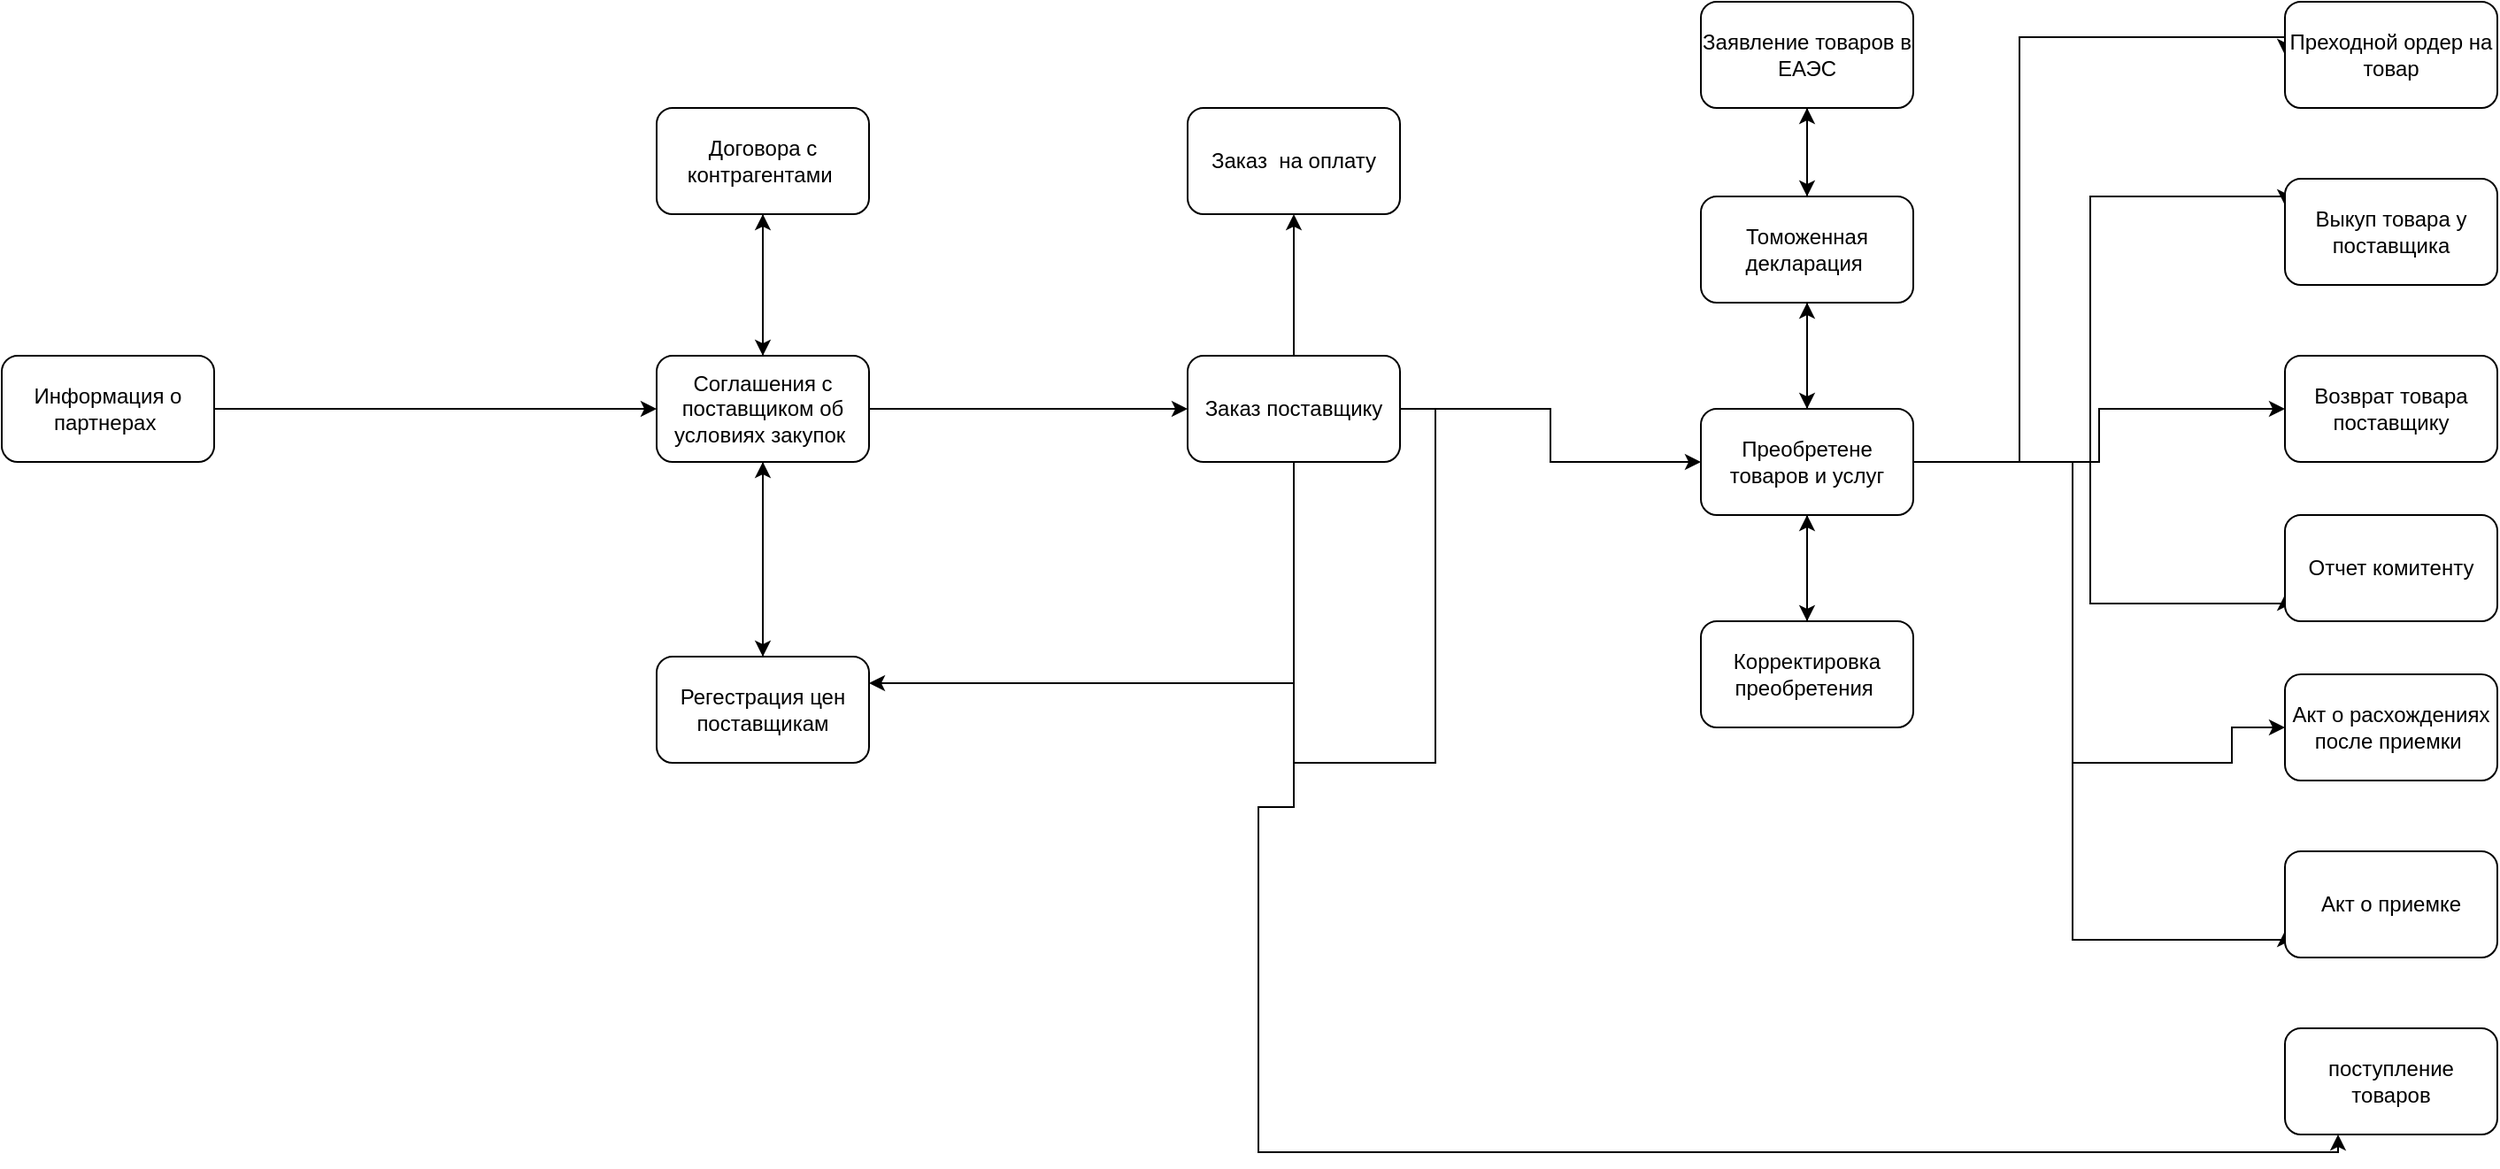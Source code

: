 <mxfile version="21.1.7" type="device">
  <diagram name="Страница 1" id="gyFY_yLa-kFx2-8N9oJB">
    <mxGraphModel dx="1050" dy="549" grid="1" gridSize="10" guides="1" tooltips="1" connect="1" arrows="1" fold="1" page="1" pageScale="1" pageWidth="827" pageHeight="1169" math="0" shadow="0">
      <root>
        <mxCell id="0" />
        <mxCell id="1" parent="0" />
        <mxCell id="lB0ISKW4AVvgmPgGiRtJ-2" style="edgeStyle=orthogonalEdgeStyle;rounded=0;orthogonalLoop=1;jettySize=auto;html=1;" edge="1" parent="1" source="lB0ISKW4AVvgmPgGiRtJ-1">
          <mxGeometry relative="1" as="geometry">
            <mxPoint x="520" y="240" as="targetPoint" />
          </mxGeometry>
        </mxCell>
        <mxCell id="lB0ISKW4AVvgmPgGiRtJ-1" value="Информация о партнерах&amp;nbsp;" style="rounded=1;whiteSpace=wrap;html=1;" vertex="1" parent="1">
          <mxGeometry x="150" y="210" width="120" height="60" as="geometry" />
        </mxCell>
        <mxCell id="lB0ISKW4AVvgmPgGiRtJ-6" style="edgeStyle=orthogonalEdgeStyle;rounded=0;orthogonalLoop=1;jettySize=auto;html=1;" edge="1" parent="1" source="lB0ISKW4AVvgmPgGiRtJ-3">
          <mxGeometry relative="1" as="geometry">
            <mxPoint x="580" y="380" as="targetPoint" />
          </mxGeometry>
        </mxCell>
        <mxCell id="lB0ISKW4AVvgmPgGiRtJ-8" style="edgeStyle=orthogonalEdgeStyle;rounded=0;orthogonalLoop=1;jettySize=auto;html=1;entryX=0.5;entryY=1;entryDx=0;entryDy=0;" edge="1" parent="1" source="lB0ISKW4AVvgmPgGiRtJ-3" target="lB0ISKW4AVvgmPgGiRtJ-4">
          <mxGeometry relative="1" as="geometry" />
        </mxCell>
        <mxCell id="lB0ISKW4AVvgmPgGiRtJ-10" style="edgeStyle=orthogonalEdgeStyle;rounded=0;orthogonalLoop=1;jettySize=auto;html=1;entryX=0;entryY=0.5;entryDx=0;entryDy=0;" edge="1" parent="1" source="lB0ISKW4AVvgmPgGiRtJ-3" target="lB0ISKW4AVvgmPgGiRtJ-11">
          <mxGeometry relative="1" as="geometry">
            <mxPoint x="810" y="240" as="targetPoint" />
          </mxGeometry>
        </mxCell>
        <mxCell id="lB0ISKW4AVvgmPgGiRtJ-3" value="Соглашения с поставщиком об условиях закупок&amp;nbsp;" style="rounded=1;whiteSpace=wrap;html=1;" vertex="1" parent="1">
          <mxGeometry x="520" y="210" width="120" height="60" as="geometry" />
        </mxCell>
        <mxCell id="lB0ISKW4AVvgmPgGiRtJ-5" style="edgeStyle=orthogonalEdgeStyle;rounded=0;orthogonalLoop=1;jettySize=auto;html=1;" edge="1" parent="1" source="lB0ISKW4AVvgmPgGiRtJ-4" target="lB0ISKW4AVvgmPgGiRtJ-3">
          <mxGeometry relative="1" as="geometry" />
        </mxCell>
        <mxCell id="lB0ISKW4AVvgmPgGiRtJ-4" value="Договора с контрагентами&amp;nbsp;&lt;br&gt;" style="rounded=1;whiteSpace=wrap;html=1;" vertex="1" parent="1">
          <mxGeometry x="520" y="70" width="120" height="60" as="geometry" />
        </mxCell>
        <mxCell id="lB0ISKW4AVvgmPgGiRtJ-9" style="edgeStyle=orthogonalEdgeStyle;rounded=0;orthogonalLoop=1;jettySize=auto;html=1;entryX=0.5;entryY=1;entryDx=0;entryDy=0;" edge="1" parent="1" source="lB0ISKW4AVvgmPgGiRtJ-7" target="lB0ISKW4AVvgmPgGiRtJ-3">
          <mxGeometry relative="1" as="geometry" />
        </mxCell>
        <mxCell id="lB0ISKW4AVvgmPgGiRtJ-7" value="Регестрация цен поставщикам" style="rounded=1;whiteSpace=wrap;html=1;" vertex="1" parent="1">
          <mxGeometry x="520" y="380" width="120" height="60" as="geometry" />
        </mxCell>
        <mxCell id="lB0ISKW4AVvgmPgGiRtJ-12" style="edgeStyle=orthogonalEdgeStyle;rounded=0;orthogonalLoop=1;jettySize=auto;html=1;" edge="1" parent="1" source="lB0ISKW4AVvgmPgGiRtJ-11">
          <mxGeometry relative="1" as="geometry">
            <mxPoint x="880" y="130" as="targetPoint" />
          </mxGeometry>
        </mxCell>
        <mxCell id="lB0ISKW4AVvgmPgGiRtJ-14" style="edgeStyle=orthogonalEdgeStyle;rounded=0;orthogonalLoop=1;jettySize=auto;html=1;entryX=1;entryY=0.25;entryDx=0;entryDy=0;" edge="1" parent="1" source="lB0ISKW4AVvgmPgGiRtJ-11" target="lB0ISKW4AVvgmPgGiRtJ-7">
          <mxGeometry relative="1" as="geometry">
            <mxPoint x="880" y="440" as="targetPoint" />
            <Array as="points">
              <mxPoint x="960" y="240" />
              <mxPoint x="960" y="440" />
              <mxPoint x="880" y="440" />
              <mxPoint x="880" y="395" />
            </Array>
          </mxGeometry>
        </mxCell>
        <mxCell id="lB0ISKW4AVvgmPgGiRtJ-25" style="edgeStyle=orthogonalEdgeStyle;rounded=0;orthogonalLoop=1;jettySize=auto;html=1;entryX=0;entryY=0.5;entryDx=0;entryDy=0;" edge="1" parent="1" source="lB0ISKW4AVvgmPgGiRtJ-11" target="lB0ISKW4AVvgmPgGiRtJ-17">
          <mxGeometry relative="1" as="geometry" />
        </mxCell>
        <mxCell id="lB0ISKW4AVvgmPgGiRtJ-39" style="edgeStyle=orthogonalEdgeStyle;rounded=0;orthogonalLoop=1;jettySize=auto;html=1;entryX=0.25;entryY=1;entryDx=0;entryDy=0;" edge="1" parent="1" source="lB0ISKW4AVvgmPgGiRtJ-11" target="lB0ISKW4AVvgmPgGiRtJ-32">
          <mxGeometry relative="1" as="geometry">
            <mxPoint x="890" y="660" as="targetPoint" />
            <Array as="points">
              <mxPoint x="880" y="465" />
              <mxPoint x="860" y="465" />
              <mxPoint x="860" y="660" />
              <mxPoint x="1470" y="660" />
            </Array>
          </mxGeometry>
        </mxCell>
        <mxCell id="lB0ISKW4AVvgmPgGiRtJ-11" value="Заказ поставщику" style="rounded=1;whiteSpace=wrap;html=1;" vertex="1" parent="1">
          <mxGeometry x="820" y="210" width="120" height="60" as="geometry" />
        </mxCell>
        <mxCell id="lB0ISKW4AVvgmPgGiRtJ-13" value="Заказ&amp;nbsp; на оплату" style="rounded=1;whiteSpace=wrap;html=1;" vertex="1" parent="1">
          <mxGeometry x="820" y="70" width="120" height="60" as="geometry" />
        </mxCell>
        <mxCell id="lB0ISKW4AVvgmPgGiRtJ-19" style="edgeStyle=orthogonalEdgeStyle;rounded=0;orthogonalLoop=1;jettySize=auto;html=1;entryX=0.5;entryY=0;entryDx=0;entryDy=0;" edge="1" parent="1" source="lB0ISKW4AVvgmPgGiRtJ-15" target="lB0ISKW4AVvgmPgGiRtJ-16">
          <mxGeometry relative="1" as="geometry" />
        </mxCell>
        <mxCell id="lB0ISKW4AVvgmPgGiRtJ-15" value="Заявление товаров в ЕАЭС" style="rounded=1;whiteSpace=wrap;html=1;" vertex="1" parent="1">
          <mxGeometry x="1110" y="10" width="120" height="60" as="geometry" />
        </mxCell>
        <mxCell id="lB0ISKW4AVvgmPgGiRtJ-20" style="edgeStyle=orthogonalEdgeStyle;rounded=0;orthogonalLoop=1;jettySize=auto;html=1;entryX=0.5;entryY=0;entryDx=0;entryDy=0;" edge="1" parent="1" source="lB0ISKW4AVvgmPgGiRtJ-16" target="lB0ISKW4AVvgmPgGiRtJ-17">
          <mxGeometry relative="1" as="geometry" />
        </mxCell>
        <mxCell id="lB0ISKW4AVvgmPgGiRtJ-24" style="edgeStyle=orthogonalEdgeStyle;rounded=0;orthogonalLoop=1;jettySize=auto;html=1;entryX=0.5;entryY=1;entryDx=0;entryDy=0;" edge="1" parent="1" source="lB0ISKW4AVvgmPgGiRtJ-16" target="lB0ISKW4AVvgmPgGiRtJ-15">
          <mxGeometry relative="1" as="geometry" />
        </mxCell>
        <mxCell id="lB0ISKW4AVvgmPgGiRtJ-16" value="Томоженная декларация&amp;nbsp;" style="rounded=1;whiteSpace=wrap;html=1;" vertex="1" parent="1">
          <mxGeometry x="1110" y="120" width="120" height="60" as="geometry" />
        </mxCell>
        <mxCell id="lB0ISKW4AVvgmPgGiRtJ-21" style="edgeStyle=orthogonalEdgeStyle;rounded=0;orthogonalLoop=1;jettySize=auto;html=1;" edge="1" parent="1" source="lB0ISKW4AVvgmPgGiRtJ-17" target="lB0ISKW4AVvgmPgGiRtJ-18">
          <mxGeometry relative="1" as="geometry" />
        </mxCell>
        <mxCell id="lB0ISKW4AVvgmPgGiRtJ-23" style="edgeStyle=orthogonalEdgeStyle;rounded=0;orthogonalLoop=1;jettySize=auto;html=1;entryX=0.5;entryY=1;entryDx=0;entryDy=0;" edge="1" parent="1" source="lB0ISKW4AVvgmPgGiRtJ-17" target="lB0ISKW4AVvgmPgGiRtJ-16">
          <mxGeometry relative="1" as="geometry" />
        </mxCell>
        <mxCell id="lB0ISKW4AVvgmPgGiRtJ-33" style="edgeStyle=orthogonalEdgeStyle;rounded=0;orthogonalLoop=1;jettySize=auto;html=1;entryX=0;entryY=0.5;entryDx=0;entryDy=0;" edge="1" parent="1" source="lB0ISKW4AVvgmPgGiRtJ-17" target="lB0ISKW4AVvgmPgGiRtJ-26">
          <mxGeometry relative="1" as="geometry">
            <mxPoint x="1310" y="30" as="targetPoint" />
            <Array as="points">
              <mxPoint x="1290" y="270" />
              <mxPoint x="1290" y="30" />
              <mxPoint x="1440" y="30" />
            </Array>
          </mxGeometry>
        </mxCell>
        <mxCell id="lB0ISKW4AVvgmPgGiRtJ-34" style="edgeStyle=orthogonalEdgeStyle;rounded=0;orthogonalLoop=1;jettySize=auto;html=1;entryX=0;entryY=0.25;entryDx=0;entryDy=0;" edge="1" parent="1" source="lB0ISKW4AVvgmPgGiRtJ-17" target="lB0ISKW4AVvgmPgGiRtJ-27">
          <mxGeometry relative="1" as="geometry">
            <mxPoint x="1350" y="120" as="targetPoint" />
            <Array as="points">
              <mxPoint x="1330" y="270" />
              <mxPoint x="1330" y="120" />
              <mxPoint x="1440" y="120" />
            </Array>
          </mxGeometry>
        </mxCell>
        <mxCell id="lB0ISKW4AVvgmPgGiRtJ-35" style="edgeStyle=orthogonalEdgeStyle;rounded=0;orthogonalLoop=1;jettySize=auto;html=1;entryX=0;entryY=0.5;entryDx=0;entryDy=0;" edge="1" parent="1" source="lB0ISKW4AVvgmPgGiRtJ-17" target="lB0ISKW4AVvgmPgGiRtJ-28">
          <mxGeometry relative="1" as="geometry" />
        </mxCell>
        <mxCell id="lB0ISKW4AVvgmPgGiRtJ-36" style="edgeStyle=orthogonalEdgeStyle;rounded=0;orthogonalLoop=1;jettySize=auto;html=1;entryX=0;entryY=0.75;entryDx=0;entryDy=0;" edge="1" parent="1" source="lB0ISKW4AVvgmPgGiRtJ-17" target="lB0ISKW4AVvgmPgGiRtJ-29">
          <mxGeometry relative="1" as="geometry">
            <mxPoint x="1350" y="350" as="targetPoint" />
            <Array as="points">
              <mxPoint x="1330" y="270" />
              <mxPoint x="1330" y="350" />
              <mxPoint x="1440" y="350" />
            </Array>
          </mxGeometry>
        </mxCell>
        <mxCell id="lB0ISKW4AVvgmPgGiRtJ-37" style="edgeStyle=orthogonalEdgeStyle;rounded=0;orthogonalLoop=1;jettySize=auto;html=1;entryX=0;entryY=0.5;entryDx=0;entryDy=0;" edge="1" parent="1" source="lB0ISKW4AVvgmPgGiRtJ-17" target="lB0ISKW4AVvgmPgGiRtJ-30">
          <mxGeometry relative="1" as="geometry">
            <mxPoint x="1330" y="440" as="targetPoint" />
            <Array as="points">
              <mxPoint x="1320" y="270" />
              <mxPoint x="1320" y="440" />
              <mxPoint x="1410" y="440" />
              <mxPoint x="1410" y="420" />
            </Array>
          </mxGeometry>
        </mxCell>
        <mxCell id="lB0ISKW4AVvgmPgGiRtJ-38" style="edgeStyle=orthogonalEdgeStyle;rounded=0;orthogonalLoop=1;jettySize=auto;html=1;entryX=0;entryY=0.75;entryDx=0;entryDy=0;" edge="1" parent="1" source="lB0ISKW4AVvgmPgGiRtJ-17" target="lB0ISKW4AVvgmPgGiRtJ-31">
          <mxGeometry relative="1" as="geometry">
            <mxPoint x="1330" y="540" as="targetPoint" />
            <Array as="points">
              <mxPoint x="1320" y="270" />
              <mxPoint x="1320" y="540" />
              <mxPoint x="1440" y="540" />
            </Array>
          </mxGeometry>
        </mxCell>
        <mxCell id="lB0ISKW4AVvgmPgGiRtJ-17" value="Преобретене товаров и услуг" style="rounded=1;whiteSpace=wrap;html=1;" vertex="1" parent="1">
          <mxGeometry x="1110" y="240" width="120" height="60" as="geometry" />
        </mxCell>
        <mxCell id="lB0ISKW4AVvgmPgGiRtJ-22" style="edgeStyle=orthogonalEdgeStyle;rounded=0;orthogonalLoop=1;jettySize=auto;html=1;entryX=0.5;entryY=1;entryDx=0;entryDy=0;" edge="1" parent="1" source="lB0ISKW4AVvgmPgGiRtJ-18" target="lB0ISKW4AVvgmPgGiRtJ-17">
          <mxGeometry relative="1" as="geometry" />
        </mxCell>
        <mxCell id="lB0ISKW4AVvgmPgGiRtJ-18" value="Корректировка преобретения&amp;nbsp;" style="rounded=1;whiteSpace=wrap;html=1;" vertex="1" parent="1">
          <mxGeometry x="1110" y="360" width="120" height="60" as="geometry" />
        </mxCell>
        <mxCell id="lB0ISKW4AVvgmPgGiRtJ-26" value="Преходной ордер на товар" style="rounded=1;whiteSpace=wrap;html=1;" vertex="1" parent="1">
          <mxGeometry x="1440" y="10" width="120" height="60" as="geometry" />
        </mxCell>
        <mxCell id="lB0ISKW4AVvgmPgGiRtJ-27" value="Выкуп товара у поставщика" style="rounded=1;whiteSpace=wrap;html=1;" vertex="1" parent="1">
          <mxGeometry x="1440" y="110" width="120" height="60" as="geometry" />
        </mxCell>
        <mxCell id="lB0ISKW4AVvgmPgGiRtJ-28" value="Возврат товара поставщику" style="rounded=1;whiteSpace=wrap;html=1;" vertex="1" parent="1">
          <mxGeometry x="1440" y="210" width="120" height="60" as="geometry" />
        </mxCell>
        <mxCell id="lB0ISKW4AVvgmPgGiRtJ-29" value="Отчет комитенту" style="rounded=1;whiteSpace=wrap;html=1;" vertex="1" parent="1">
          <mxGeometry x="1440" y="300" width="120" height="60" as="geometry" />
        </mxCell>
        <mxCell id="lB0ISKW4AVvgmPgGiRtJ-30" value="Акт о расхождениях после приемки&amp;nbsp;" style="rounded=1;whiteSpace=wrap;html=1;" vertex="1" parent="1">
          <mxGeometry x="1440" y="390" width="120" height="60" as="geometry" />
        </mxCell>
        <mxCell id="lB0ISKW4AVvgmPgGiRtJ-31" value="Акт о приемке" style="rounded=1;whiteSpace=wrap;html=1;" vertex="1" parent="1">
          <mxGeometry x="1440" y="490" width="120" height="60" as="geometry" />
        </mxCell>
        <mxCell id="lB0ISKW4AVvgmPgGiRtJ-32" value="поступление товаров" style="rounded=1;whiteSpace=wrap;html=1;" vertex="1" parent="1">
          <mxGeometry x="1440" y="590" width="120" height="60" as="geometry" />
        </mxCell>
      </root>
    </mxGraphModel>
  </diagram>
</mxfile>
